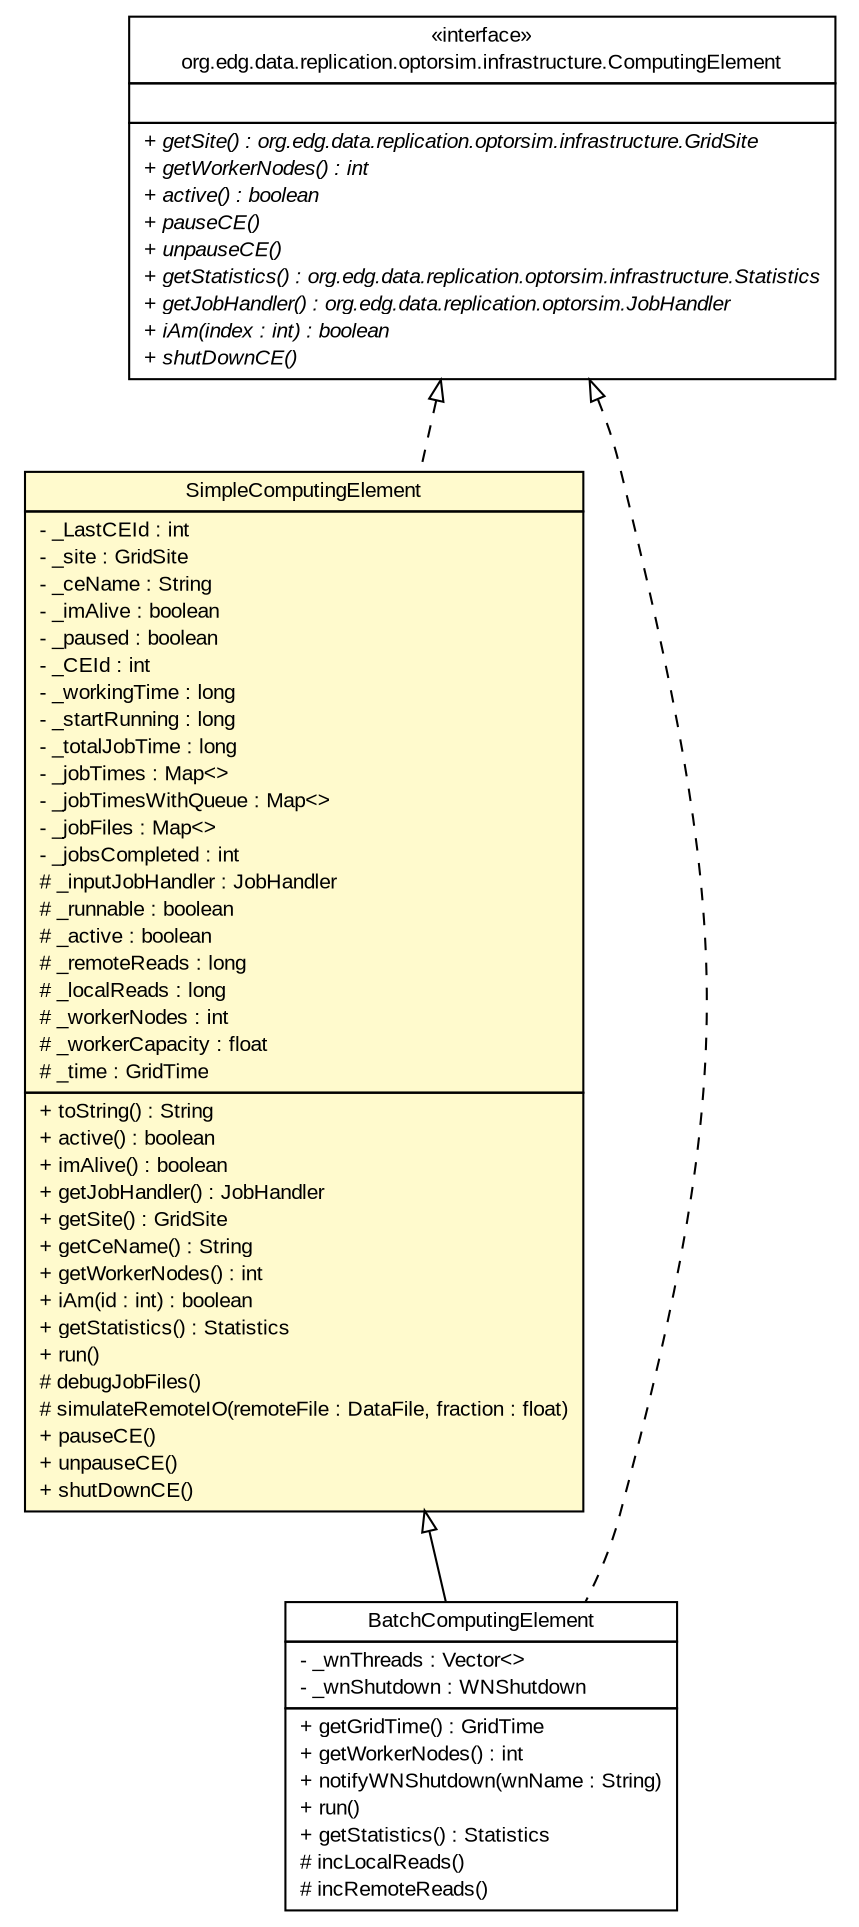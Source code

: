 #!/usr/local/bin/dot
#
# Class diagram 
# Generated by UMLGraph version R5_7_2-3-gee82a7 (http://www.umlgraph.org/)
#

digraph G {
	edge [fontname="arial",fontsize=10,labelfontname="arial",labelfontsize=10];
	node [fontname="arial",fontsize=10,shape=plaintext];
	nodesep=0.25;
	ranksep=0.5;
	// org.edg.data.replication.optorsim.SimpleComputingElement
	c9508 [label=<<table title="org.edg.data.replication.optorsim.SimpleComputingElement" border="0" cellborder="1" cellspacing="0" cellpadding="2" port="p" bgcolor="lemonChiffon" href="./SimpleComputingElement.html">
		<tr><td><table border="0" cellspacing="0" cellpadding="1">
<tr><td align="center" balign="center"> SimpleComputingElement </td></tr>
		</table></td></tr>
		<tr><td><table border="0" cellspacing="0" cellpadding="1">
<tr><td align="left" balign="left"> - _LastCEId : int </td></tr>
<tr><td align="left" balign="left"> - _site : GridSite </td></tr>
<tr><td align="left" balign="left"> - _ceName : String </td></tr>
<tr><td align="left" balign="left"> - _imAlive : boolean </td></tr>
<tr><td align="left" balign="left"> - _paused : boolean </td></tr>
<tr><td align="left" balign="left"> - _CEId : int </td></tr>
<tr><td align="left" balign="left"> - _workingTime : long </td></tr>
<tr><td align="left" balign="left"> - _startRunning : long </td></tr>
<tr><td align="left" balign="left"> - _totalJobTime : long </td></tr>
<tr><td align="left" balign="left"> - _jobTimes : Map&lt;&gt; </td></tr>
<tr><td align="left" balign="left"> - _jobTimesWithQueue : Map&lt;&gt; </td></tr>
<tr><td align="left" balign="left"> - _jobFiles : Map&lt;&gt; </td></tr>
<tr><td align="left" balign="left"> - _jobsCompleted : int </td></tr>
<tr><td align="left" balign="left"> # _inputJobHandler : JobHandler </td></tr>
<tr><td align="left" balign="left"> # _runnable : boolean </td></tr>
<tr><td align="left" balign="left"> # _active : boolean </td></tr>
<tr><td align="left" balign="left"> # _remoteReads : long </td></tr>
<tr><td align="left" balign="left"> # _localReads : long </td></tr>
<tr><td align="left" balign="left"> # _workerNodes : int </td></tr>
<tr><td align="left" balign="left"> # _workerCapacity : float </td></tr>
<tr><td align="left" balign="left"> # _time : GridTime </td></tr>
		</table></td></tr>
		<tr><td><table border="0" cellspacing="0" cellpadding="1">
<tr><td align="left" balign="left"> + toString() : String </td></tr>
<tr><td align="left" balign="left"> + active() : boolean </td></tr>
<tr><td align="left" balign="left"> + imAlive() : boolean </td></tr>
<tr><td align="left" balign="left"> + getJobHandler() : JobHandler </td></tr>
<tr><td align="left" balign="left"> + getSite() : GridSite </td></tr>
<tr><td align="left" balign="left"> + getCeName() : String </td></tr>
<tr><td align="left" balign="left"> + getWorkerNodes() : int </td></tr>
<tr><td align="left" balign="left"> + iAm(id : int) : boolean </td></tr>
<tr><td align="left" balign="left"> + getStatistics() : Statistics </td></tr>
<tr><td align="left" balign="left"> + run() </td></tr>
<tr><td align="left" balign="left"> # debugJobFiles() </td></tr>
<tr><td align="left" balign="left"> # simulateRemoteIO(remoteFile : DataFile, fraction : float) </td></tr>
<tr><td align="left" balign="left"> + pauseCE() </td></tr>
<tr><td align="left" balign="left"> + unpauseCE() </td></tr>
<tr><td align="left" balign="left"> + shutDownCE() </td></tr>
		</table></td></tr>
		</table>>, URL="./SimpleComputingElement.html", fontname="arial", fontcolor="black", fontsize=10.0];
	// org.edg.data.replication.optorsim.BatchComputingElement
	c9531 [label=<<table title="org.edg.data.replication.optorsim.BatchComputingElement" border="0" cellborder="1" cellspacing="0" cellpadding="2" port="p" href="./BatchComputingElement.html">
		<tr><td><table border="0" cellspacing="0" cellpadding="1">
<tr><td align="center" balign="center"> BatchComputingElement </td></tr>
		</table></td></tr>
		<tr><td><table border="0" cellspacing="0" cellpadding="1">
<tr><td align="left" balign="left"> - _wnThreads : Vector&lt;&gt; </td></tr>
<tr><td align="left" balign="left"> - _wnShutdown : WNShutdown </td></tr>
		</table></td></tr>
		<tr><td><table border="0" cellspacing="0" cellpadding="1">
<tr><td align="left" balign="left"> + getGridTime() : GridTime </td></tr>
<tr><td align="left" balign="left"> + getWorkerNodes() : int </td></tr>
<tr><td align="left" balign="left"> + notifyWNShutdown(wnName : String) </td></tr>
<tr><td align="left" balign="left"> + run() </td></tr>
<tr><td align="left" balign="left"> + getStatistics() : Statistics </td></tr>
<tr><td align="left" balign="left"> # incLocalReads() </td></tr>
<tr><td align="left" balign="left"> # incRemoteReads() </td></tr>
		</table></td></tr>
		</table>>, URL="./BatchComputingElement.html", fontname="arial", fontcolor="black", fontsize=10.0];
	// org.edg.data.replication.optorsim.infrastructure.ComputingElement
	c9566 [label=<<table title="org.edg.data.replication.optorsim.infrastructure.ComputingElement" border="0" cellborder="1" cellspacing="0" cellpadding="2" port="p" href="./infrastructure/ComputingElement.html">
		<tr><td><table border="0" cellspacing="0" cellpadding="1">
<tr><td align="center" balign="center"> &#171;interface&#187; </td></tr>
<tr><td align="center" balign="center"> org.edg.data.replication.optorsim.infrastructure.ComputingElement </td></tr>
		</table></td></tr>
		<tr><td><table border="0" cellspacing="0" cellpadding="1">
<tr><td align="left" balign="left">  </td></tr>
		</table></td></tr>
		<tr><td><table border="0" cellspacing="0" cellpadding="1">
<tr><td align="left" balign="left"><font face="arial italic" point-size="10.0"> + getSite() : org.edg.data.replication.optorsim.infrastructure.GridSite </font></td></tr>
<tr><td align="left" balign="left"><font face="arial italic" point-size="10.0"> + getWorkerNodes() : int </font></td></tr>
<tr><td align="left" balign="left"><font face="arial italic" point-size="10.0"> + active() : boolean </font></td></tr>
<tr><td align="left" balign="left"><font face="arial italic" point-size="10.0"> + pauseCE() </font></td></tr>
<tr><td align="left" balign="left"><font face="arial italic" point-size="10.0"> + unpauseCE() </font></td></tr>
<tr><td align="left" balign="left"><font face="arial italic" point-size="10.0"> + getStatistics() : org.edg.data.replication.optorsim.infrastructure.Statistics </font></td></tr>
<tr><td align="left" balign="left"><font face="arial italic" point-size="10.0"> + getJobHandler() : org.edg.data.replication.optorsim.JobHandler </font></td></tr>
<tr><td align="left" balign="left"><font face="arial italic" point-size="10.0"> + iAm(index : int) : boolean </font></td></tr>
<tr><td align="left" balign="left"><font face="arial italic" point-size="10.0"> + shutDownCE() </font></td></tr>
		</table></td></tr>
		</table>>, URL="./infrastructure/ComputingElement.html", fontname="arial", fontcolor="black", fontsize=10.0];
	//org.edg.data.replication.optorsim.SimpleComputingElement implements org.edg.data.replication.optorsim.infrastructure.ComputingElement
	c9566:p -> c9508:p [dir=back,arrowtail=empty,style=dashed];
	//org.edg.data.replication.optorsim.BatchComputingElement extends org.edg.data.replication.optorsim.SimpleComputingElement
	c9508:p -> c9531:p [dir=back,arrowtail=empty];
	//org.edg.data.replication.optorsim.BatchComputingElement implements org.edg.data.replication.optorsim.infrastructure.ComputingElement
	c9566:p -> c9531:p [dir=back,arrowtail=empty,style=dashed];
}

